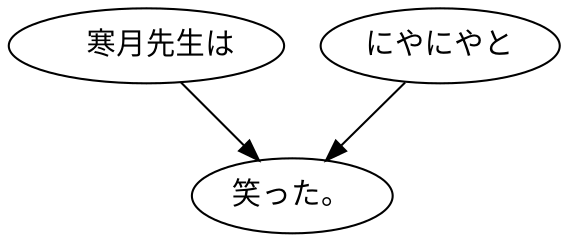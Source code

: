 digraph graph8103 {
	node0 [label="　寒月先生は"];
	node1 [label="にやにやと"];
	node2 [label="笑った。"];
	node0 -> node2;
	node1 -> node2;
}
